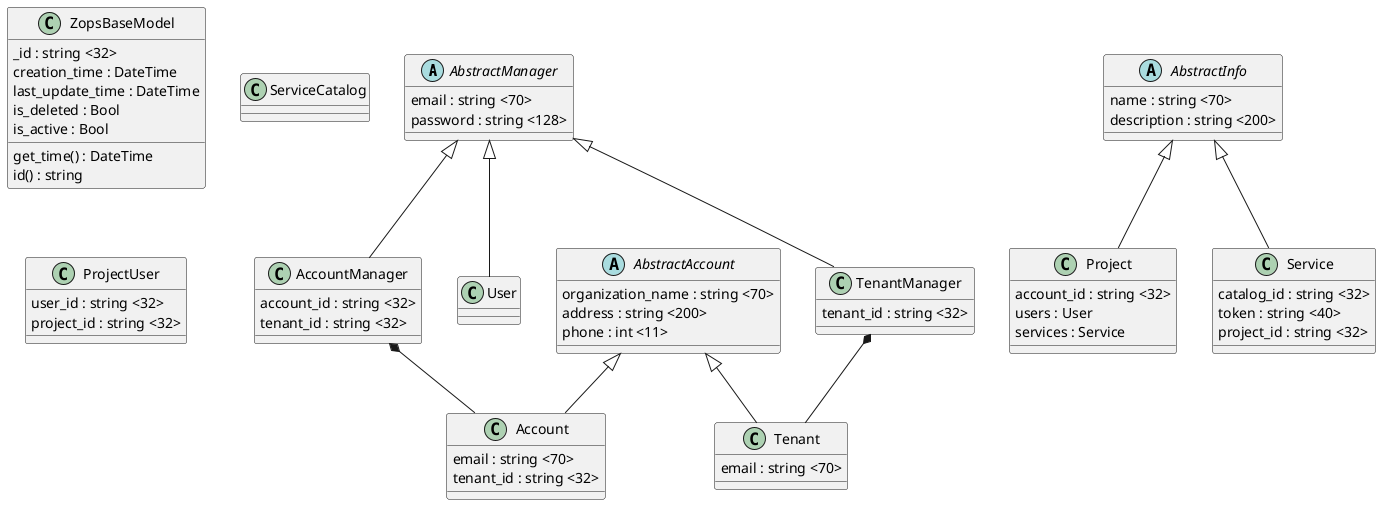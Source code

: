 @startuml

abstract class AbstractManager {
    email : string <70>
    password : string <128>
}

abstract class AbstractAccount {
    organization_name : string <70>
    address : string <200>
    phone : int <11>
}

class ZopsBaseModel {
    _id : string <32>
    creation_time : DateTime
    last_update_time : DateTime
    is_deleted : Bool
    is_active : Bool
    get_time() : DateTime
    id() : string
}


class Tenant {
    email : string <70>
}

class TenantManager {
    tenant_id : string <32>
}

class Account {
    email : string <70>
    tenant_id : string <32>
}

class AccountManager {
    account_id : string <32>
    tenant_id : string <32>
}

abstract class AbstractInfo {
    name : string <70>
    description : string <200>
}

class Project {
    account_id : string <32>
    users : User
    services : Service
}

class Service {
    catalog_id : string <32>
    token : string <40>
    project_id : string <32>
}

class ServiceCatalog {

}

class User {

}

class ProjectUser {
    user_id : string <32>
    project_id : string <32>
}



AbstractManager <|-- TenantManager
AbstractManager <|-- AccountManager
AbstractManager <|-- User

AbstractAccount <|-- Account
AbstractAccount <|-- Tenant

AbstractInfo <|-- Project
AbstractInfo <|-- Service

TenantManager *-- Tenant
AccountManager *-- Account

@enduml